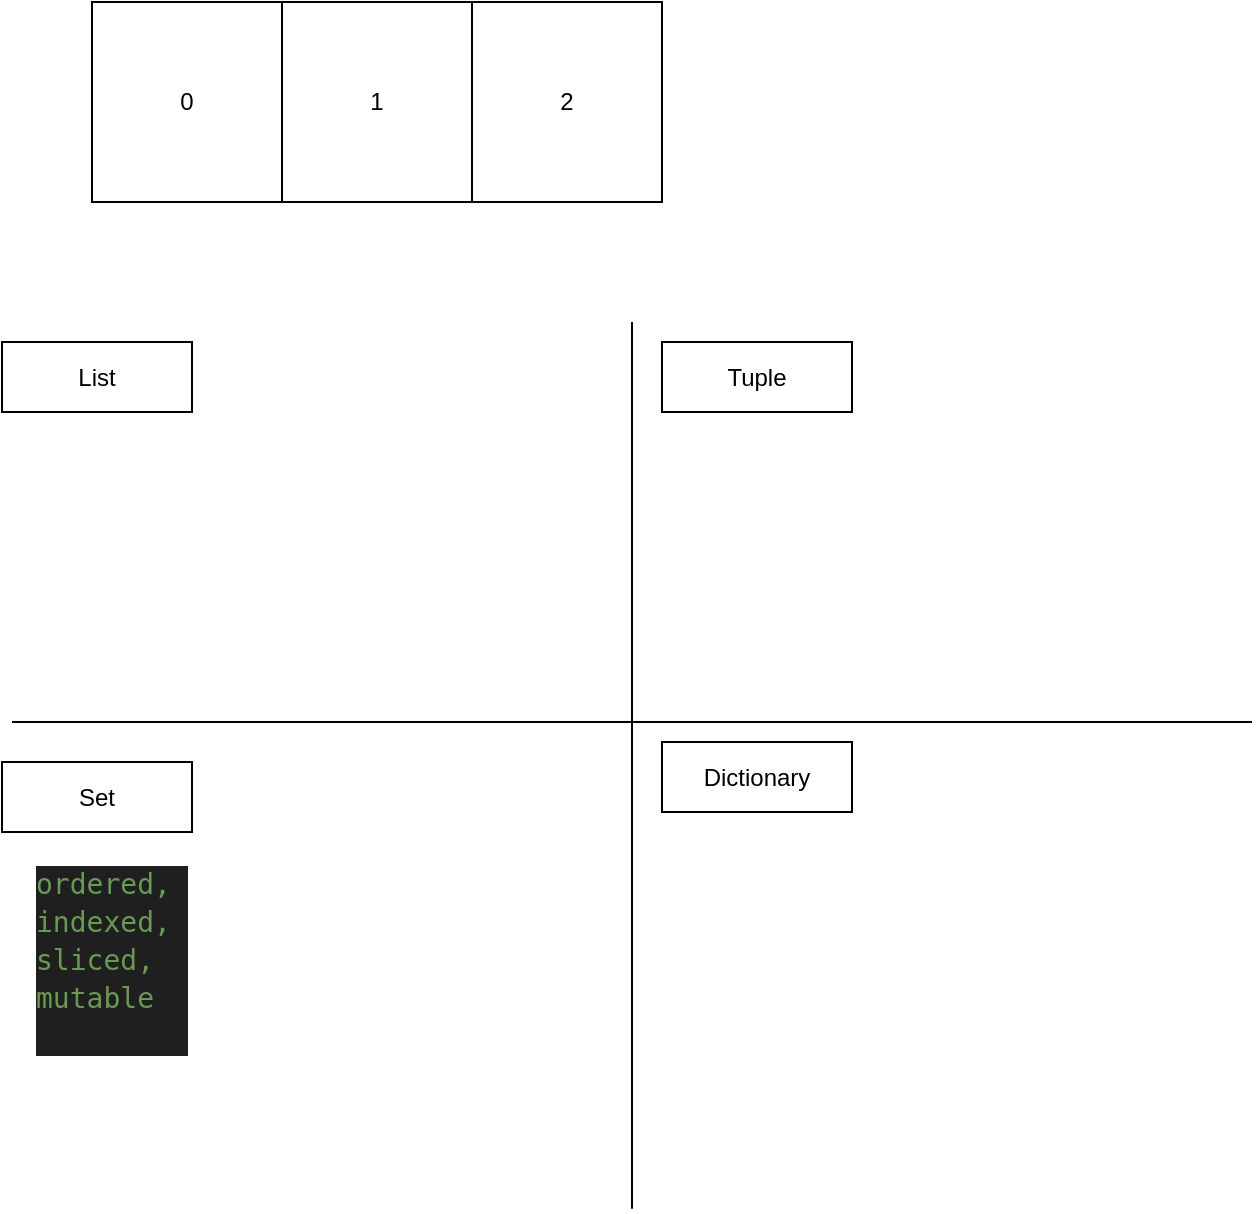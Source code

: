 <mxfile>
    <diagram id="YBjApL1DnBKMjFqKHHkv" name="Page-1">
        <mxGraphModel dx="796" dy="304" grid="1" gridSize="10" guides="1" tooltips="1" connect="1" arrows="1" fold="1" page="1" pageScale="1" pageWidth="827" pageHeight="1169" math="0" shadow="0">
            <root>
                <mxCell id="0"/>
                <mxCell id="1" parent="0"/>
                <mxCell id="4" value="" style="edgeStyle=none;html=1;" parent="1" source="2" target="3" edge="1">
                    <mxGeometry relative="1" as="geometry"/>
                </mxCell>
                <mxCell id="2" value="0" style="whiteSpace=wrap;html=1;" parent="1" vertex="1">
                    <mxGeometry x="160" y="130" width="95" height="100" as="geometry"/>
                </mxCell>
                <mxCell id="6" value="" style="edgeStyle=none;html=1;" parent="1" source="3" target="5" edge="1">
                    <mxGeometry relative="1" as="geometry"/>
                </mxCell>
                <mxCell id="3" value="1" style="whiteSpace=wrap;html=1;" parent="1" vertex="1">
                    <mxGeometry x="255" y="130" width="95" height="100" as="geometry"/>
                </mxCell>
                <mxCell id="5" value="2" style="whiteSpace=wrap;html=1;" parent="1" vertex="1">
                    <mxGeometry x="350" y="130" width="95" height="100" as="geometry"/>
                </mxCell>
                <mxCell id="7" value="" style="endArrow=none;html=1;" edge="1" parent="1">
                    <mxGeometry width="50" height="50" relative="1" as="geometry">
                        <mxPoint x="430" y="733.333" as="sourcePoint"/>
                        <mxPoint x="430" y="290" as="targetPoint"/>
                    </mxGeometry>
                </mxCell>
                <mxCell id="8" value="" style="endArrow=none;html=1;" edge="1" parent="1">
                    <mxGeometry width="50" height="50" relative="1" as="geometry">
                        <mxPoint x="740" y="490" as="sourcePoint"/>
                        <mxPoint x="120" y="490" as="targetPoint"/>
                    </mxGeometry>
                </mxCell>
                <mxCell id="9" value="List" style="whiteSpace=wrap;html=1;" vertex="1" parent="1">
                    <mxGeometry x="115" y="300" width="95" height="35" as="geometry"/>
                </mxCell>
                <mxCell id="10" value="Dictionary" style="whiteSpace=wrap;html=1;" vertex="1" parent="1">
                    <mxGeometry x="445" y="500" width="95" height="35" as="geometry"/>
                </mxCell>
                <mxCell id="11" value="Set" style="whiteSpace=wrap;html=1;" vertex="1" parent="1">
                    <mxGeometry x="115" y="510" width="95" height="35" as="geometry"/>
                </mxCell>
                <mxCell id="12" value="Tuple" style="whiteSpace=wrap;html=1;" vertex="1" parent="1">
                    <mxGeometry x="445" y="300" width="95" height="35" as="geometry"/>
                </mxCell>
                <mxCell id="13" value="&lt;div style=&quot;color: rgb(204, 204, 204); background-color: rgb(31, 31, 31); font-family: &amp;quot;Droid Sans Mono&amp;quot;, &amp;quot;monospace&amp;quot;, monospace; font-weight: normal; font-size: 14px; line-height: 19px;&quot;&gt;&lt;div&gt;&lt;span style=&quot;color: #6a9955;&quot;&gt;ordered,&lt;/span&gt;&lt;/div&gt;&lt;div&gt;&lt;span style=&quot;color: #6a9955;&quot;&gt;indexed,&amp;nbsp;&lt;/span&gt;&lt;/div&gt;&lt;div&gt;&lt;span style=&quot;color: #6a9955;&quot;&gt;sliced,&amp;nbsp;&lt;/span&gt;&lt;/div&gt;&lt;div&gt;&lt;span style=&quot;color: #6a9955;&quot;&gt;mutable&lt;/span&gt;&lt;/div&gt;&lt;br&gt;&lt;/div&gt;" style="text;whiteSpace=wrap;html=1;" vertex="1" parent="1">
                    <mxGeometry x="130" y="555" width="310" height="60" as="geometry"/>
                </mxCell>
            </root>
        </mxGraphModel>
    </diagram>
</mxfile>